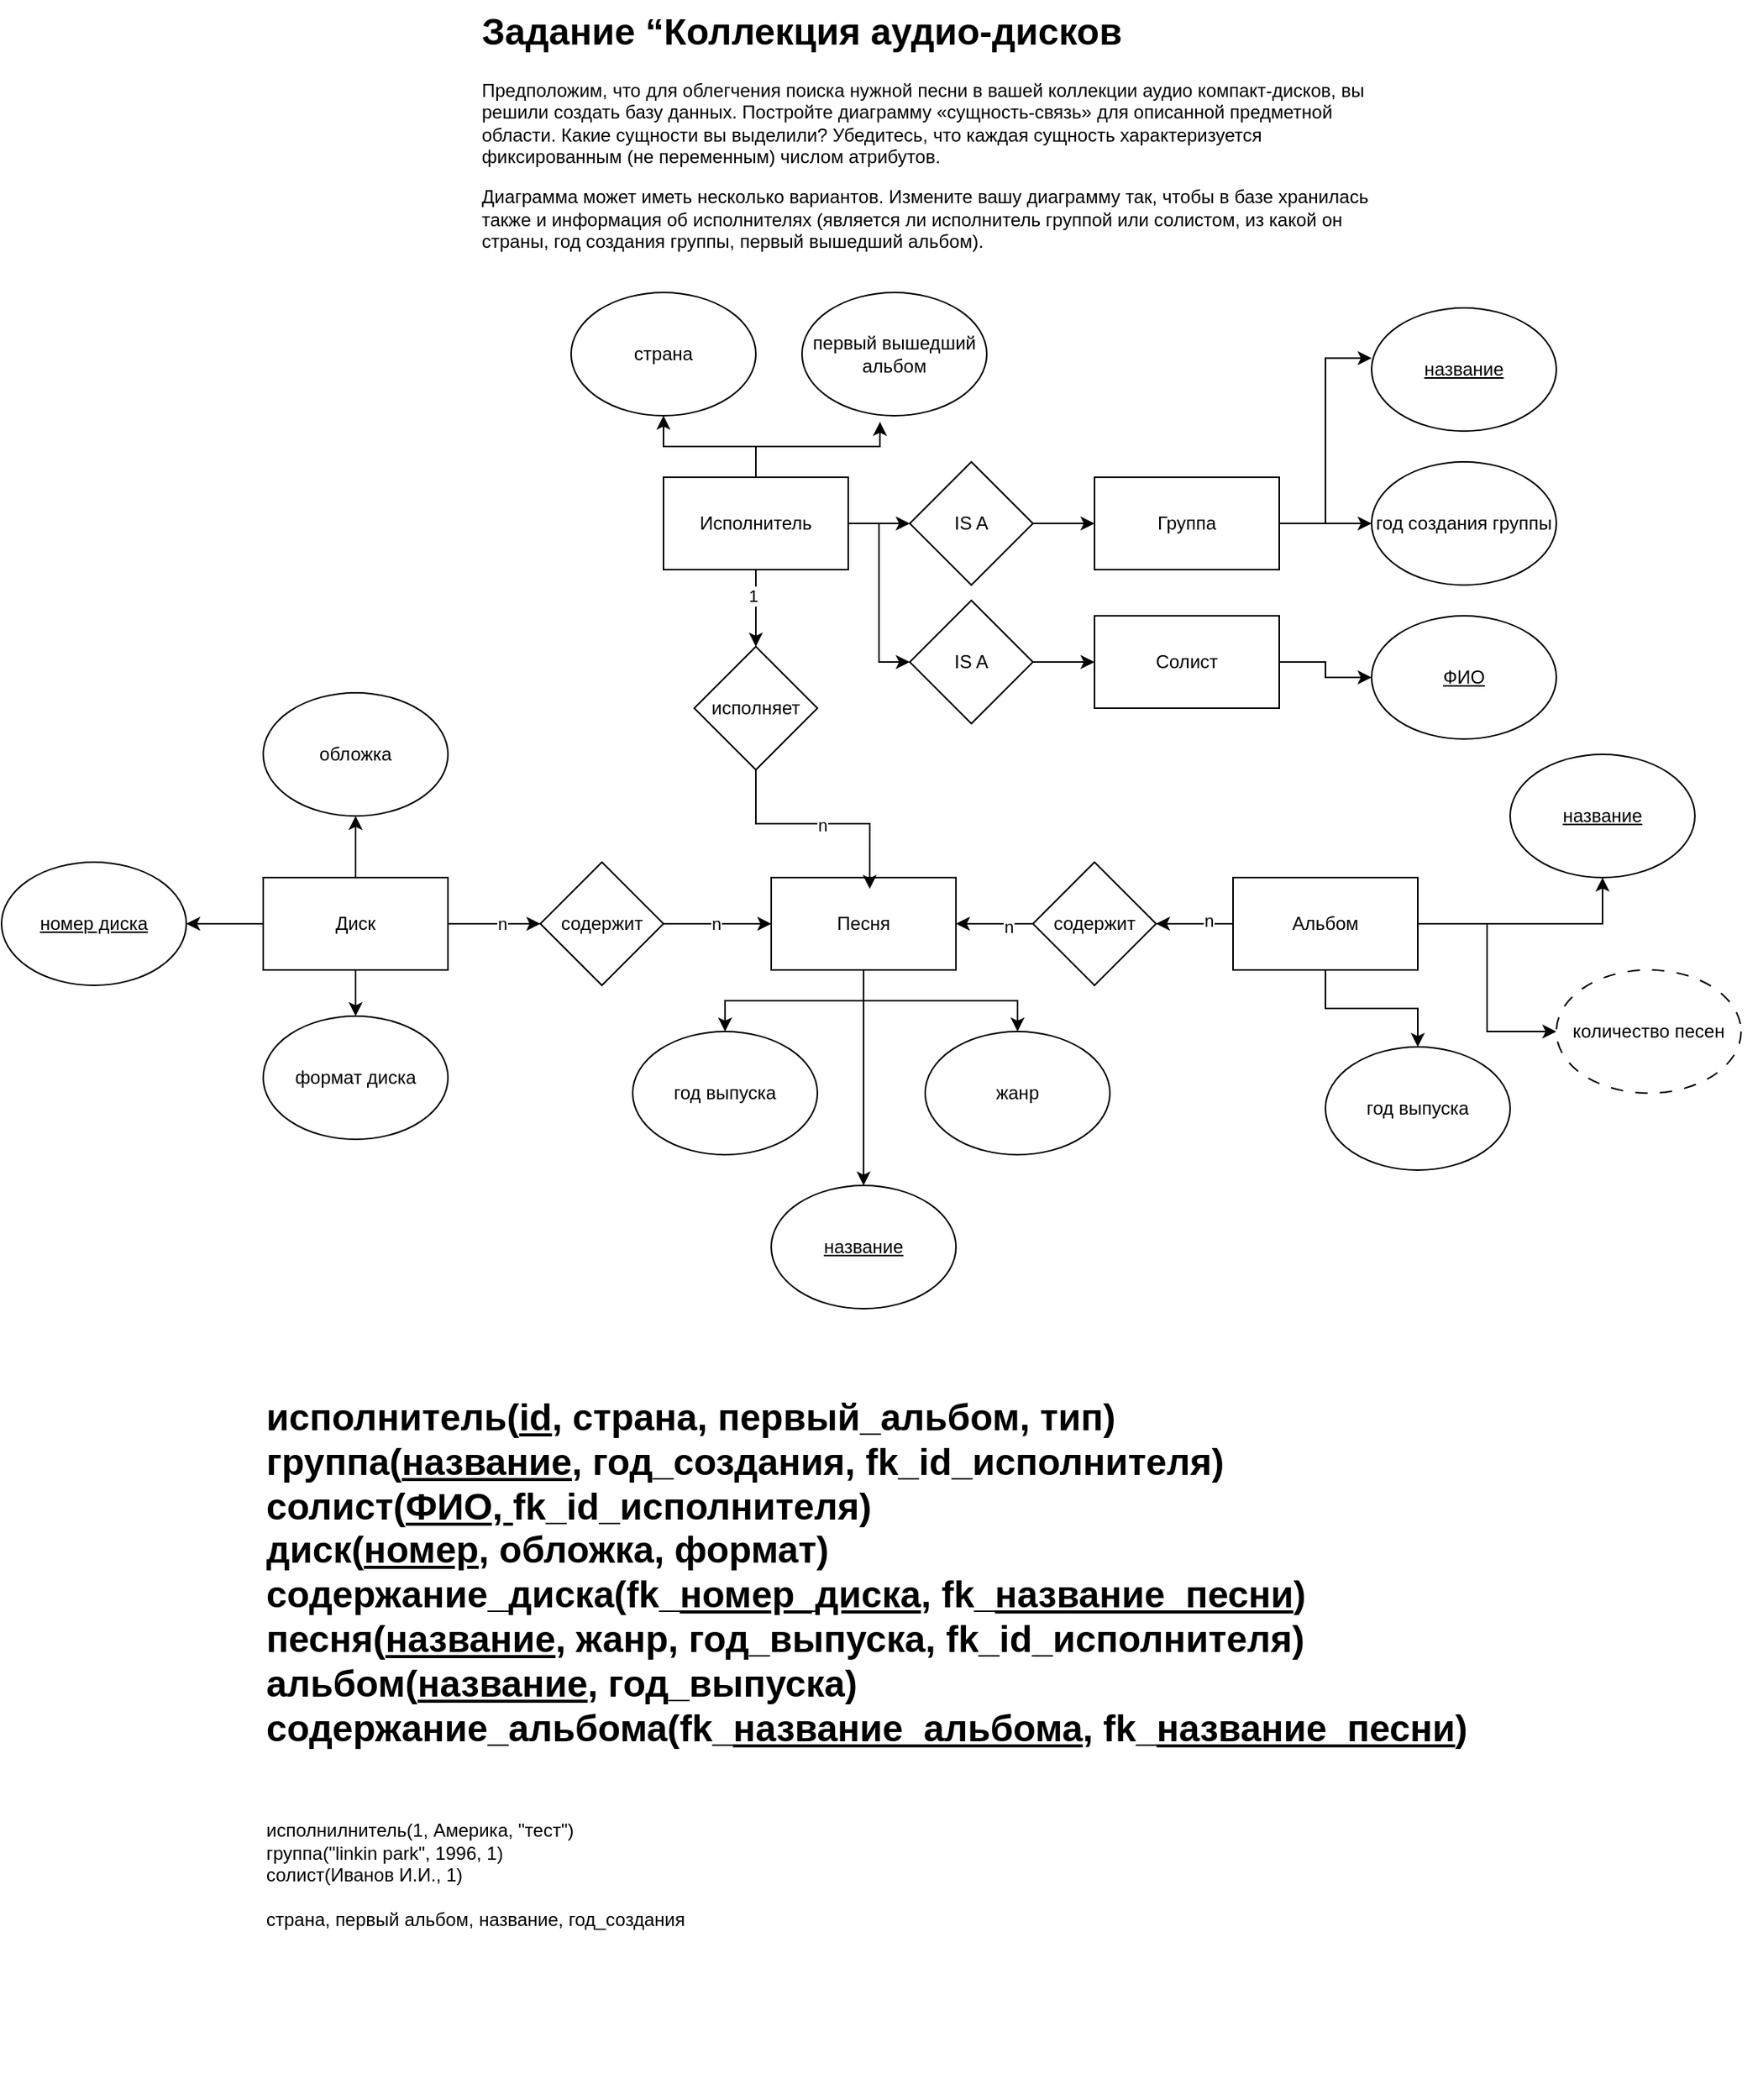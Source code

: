 <mxfile version="26.0.16">
  <diagram name="Page-1" id="TvUXMeZAz04OXAG5pnDE">
    <mxGraphModel grid="1" page="1" gridSize="10" guides="1" tooltips="1" connect="1" arrows="1" fold="1" pageScale="1" pageWidth="850" pageHeight="1100" math="0" shadow="0">
      <root>
        <mxCell id="0" />
        <mxCell id="1" parent="0" />
        <mxCell id="wYRyxxRTd6V0FQS9c5PF-1" value="&lt;h1 style=&quot;margin-top: 0px;&quot;&gt;Задание “Коллекция аудио-дисков&lt;/h1&gt;&lt;p&gt;&lt;span style=&quot;background-color: transparent; color: light-dark(rgb(0, 0, 0), rgb(255, 255, 255));&quot;&gt;Предположим, что для облегчения поиска нужной песни в вашей коллекции аудио компакт-дисков, вы решили создать базу данных. Постройте диаграмму «сущность-связь» для описанной предметной области. Какие сущности вы выделили? Убедитесь, что каждая сущность характеризуется фиксированным (не переменным) числом атрибутов.&lt;/span&gt;&lt;/p&gt;&lt;p&gt;Диаграмма может иметь несколько вариантов. Измените вашу диаграмму так, чтобы в базе хранилась также и информация об исполнителях (является ли исполнитель группой или солистом, из какой он страны, год создания группы, первый вышедший альбом).&lt;/p&gt;" style="text;html=1;whiteSpace=wrap;overflow=hidden;rounded=0;" vertex="1" parent="1">
          <mxGeometry x="-80" y="40" width="580" height="180" as="geometry" />
        </mxCell>
        <mxCell id="wYRyxxRTd6V0FQS9c5PF-7" style="edgeStyle=orthogonalEdgeStyle;rounded=0;orthogonalLoop=1;jettySize=auto;html=1;entryX=0;entryY=0.5;entryDx=0;entryDy=0;" edge="1" parent="1" source="wYRyxxRTd6V0FQS9c5PF-2" target="wYRyxxRTd6V0FQS9c5PF-5">
          <mxGeometry relative="1" as="geometry" />
        </mxCell>
        <mxCell id="wYRyxxRTd6V0FQS9c5PF-8" style="edgeStyle=orthogonalEdgeStyle;rounded=0;orthogonalLoop=1;jettySize=auto;html=1;entryX=0;entryY=0.5;entryDx=0;entryDy=0;" edge="1" parent="1" source="wYRyxxRTd6V0FQS9c5PF-2" target="wYRyxxRTd6V0FQS9c5PF-6">
          <mxGeometry relative="1" as="geometry" />
        </mxCell>
        <mxCell id="wYRyxxRTd6V0FQS9c5PF-14" style="edgeStyle=orthogonalEdgeStyle;rounded=0;orthogonalLoop=1;jettySize=auto;html=1;entryX=0.5;entryY=1;entryDx=0;entryDy=0;" edge="1" parent="1" source="wYRyxxRTd6V0FQS9c5PF-2" target="wYRyxxRTd6V0FQS9c5PF-12">
          <mxGeometry relative="1" as="geometry" />
        </mxCell>
        <mxCell id="wYRyxxRTd6V0FQS9c5PF-34" style="edgeStyle=orthogonalEdgeStyle;rounded=0;orthogonalLoop=1;jettySize=auto;html=1;entryX=0.5;entryY=0;entryDx=0;entryDy=0;" edge="1" parent="1" source="wYRyxxRTd6V0FQS9c5PF-2" target="wYRyxxRTd6V0FQS9c5PF-33">
          <mxGeometry relative="1" as="geometry">
            <Array as="points">
              <mxPoint x="100" y="430" />
              <mxPoint x="100" y="430" />
            </Array>
          </mxGeometry>
        </mxCell>
        <mxCell id="wYRyxxRTd6V0FQS9c5PF-36" value="1" style="edgeLabel;html=1;align=center;verticalAlign=middle;resizable=0;points=[];" connectable="0" vertex="1" parent="wYRyxxRTd6V0FQS9c5PF-34">
          <mxGeometry x="-0.32" y="-2" relative="1" as="geometry">
            <mxPoint as="offset" />
          </mxGeometry>
        </mxCell>
        <mxCell id="wYRyxxRTd6V0FQS9c5PF-2" value="Исполнитель" style="rounded=0;whiteSpace=wrap;html=1;" vertex="1" parent="1">
          <mxGeometry x="40" y="350" width="120" height="60" as="geometry" />
        </mxCell>
        <mxCell id="wYRyxxRTd6V0FQS9c5PF-16" style="edgeStyle=orthogonalEdgeStyle;rounded=0;orthogonalLoop=1;jettySize=auto;html=1;entryX=0;entryY=0.5;entryDx=0;entryDy=0;" edge="1" parent="1" source="wYRyxxRTd6V0FQS9c5PF-3" target="wYRyxxRTd6V0FQS9c5PF-11">
          <mxGeometry relative="1" as="geometry" />
        </mxCell>
        <mxCell id="wYRyxxRTd6V0FQS9c5PF-3" value="Группа" style="rounded=0;whiteSpace=wrap;html=1;" vertex="1" parent="1">
          <mxGeometry x="320" y="350" width="120" height="60" as="geometry" />
        </mxCell>
        <mxCell id="wYRyxxRTd6V0FQS9c5PF-18" style="edgeStyle=orthogonalEdgeStyle;rounded=0;orthogonalLoop=1;jettySize=auto;html=1;entryX=0;entryY=0.5;entryDx=0;entryDy=0;" edge="1" parent="1" source="wYRyxxRTd6V0FQS9c5PF-4" target="wYRyxxRTd6V0FQS9c5PF-17">
          <mxGeometry relative="1" as="geometry" />
        </mxCell>
        <mxCell id="wYRyxxRTd6V0FQS9c5PF-4" value="Солист" style="rounded=0;whiteSpace=wrap;html=1;" vertex="1" parent="1">
          <mxGeometry x="320" y="440" width="120" height="60" as="geometry" />
        </mxCell>
        <mxCell id="wYRyxxRTd6V0FQS9c5PF-10" style="edgeStyle=orthogonalEdgeStyle;rounded=0;orthogonalLoop=1;jettySize=auto;html=1;" edge="1" parent="1" source="wYRyxxRTd6V0FQS9c5PF-5" target="wYRyxxRTd6V0FQS9c5PF-3">
          <mxGeometry relative="1" as="geometry" />
        </mxCell>
        <mxCell id="wYRyxxRTd6V0FQS9c5PF-5" value="IS A" style="rhombus;whiteSpace=wrap;html=1;" vertex="1" parent="1">
          <mxGeometry x="200" y="340" width="80" height="80" as="geometry" />
        </mxCell>
        <mxCell id="wYRyxxRTd6V0FQS9c5PF-9" style="edgeStyle=orthogonalEdgeStyle;rounded=0;orthogonalLoop=1;jettySize=auto;html=1;entryX=0;entryY=0.5;entryDx=0;entryDy=0;" edge="1" parent="1" source="wYRyxxRTd6V0FQS9c5PF-6" target="wYRyxxRTd6V0FQS9c5PF-4">
          <mxGeometry relative="1" as="geometry" />
        </mxCell>
        <mxCell id="wYRyxxRTd6V0FQS9c5PF-6" value="IS A" style="rhombus;whiteSpace=wrap;html=1;" vertex="1" parent="1">
          <mxGeometry x="200" y="430" width="80" height="80" as="geometry" />
        </mxCell>
        <mxCell id="wYRyxxRTd6V0FQS9c5PF-11" value="год создания группы" style="ellipse;whiteSpace=wrap;html=1;" vertex="1" parent="1">
          <mxGeometry x="500" y="340" width="120" height="80" as="geometry" />
        </mxCell>
        <mxCell id="wYRyxxRTd6V0FQS9c5PF-12" value="страна" style="ellipse;whiteSpace=wrap;html=1;" vertex="1" parent="1">
          <mxGeometry x="-20" y="230" width="120" height="80" as="geometry" />
        </mxCell>
        <mxCell id="wYRyxxRTd6V0FQS9c5PF-13" value="первый вышедший альбом" style="ellipse;whiteSpace=wrap;html=1;" vertex="1" parent="1">
          <mxGeometry x="130" y="230" width="120" height="80" as="geometry" />
        </mxCell>
        <mxCell id="wYRyxxRTd6V0FQS9c5PF-15" style="edgeStyle=orthogonalEdgeStyle;rounded=0;orthogonalLoop=1;jettySize=auto;html=1;entryX=0.422;entryY=1.05;entryDx=0;entryDy=0;entryPerimeter=0;" edge="1" parent="1" source="wYRyxxRTd6V0FQS9c5PF-2" target="wYRyxxRTd6V0FQS9c5PF-13">
          <mxGeometry relative="1" as="geometry" />
        </mxCell>
        <mxCell id="wYRyxxRTd6V0FQS9c5PF-17" value="&lt;u&gt;ФИО&lt;/u&gt;" style="ellipse;whiteSpace=wrap;html=1;" vertex="1" parent="1">
          <mxGeometry x="500" y="440" width="120" height="80" as="geometry" />
        </mxCell>
        <mxCell id="wYRyxxRTd6V0FQS9c5PF-23" style="edgeStyle=orthogonalEdgeStyle;rounded=0;orthogonalLoop=1;jettySize=auto;html=1;entryX=0;entryY=0.5;entryDx=0;entryDy=0;" edge="1" parent="1" source="wYRyxxRTd6V0FQS9c5PF-19" target="wYRyxxRTd6V0FQS9c5PF-22">
          <mxGeometry relative="1" as="geometry" />
        </mxCell>
        <mxCell id="wYRyxxRTd6V0FQS9c5PF-25" value="n" style="edgeLabel;html=1;align=center;verticalAlign=middle;resizable=0;points=[];" connectable="0" vertex="1" parent="wYRyxxRTd6V0FQS9c5PF-23">
          <mxGeometry x="0.144" relative="1" as="geometry">
            <mxPoint as="offset" />
          </mxGeometry>
        </mxCell>
        <mxCell id="wYRyxxRTd6V0FQS9c5PF-51" style="edgeStyle=orthogonalEdgeStyle;rounded=0;orthogonalLoop=1;jettySize=auto;html=1;entryX=0.5;entryY=1;entryDx=0;entryDy=0;" edge="1" parent="1" source="wYRyxxRTd6V0FQS9c5PF-19" target="wYRyxxRTd6V0FQS9c5PF-41">
          <mxGeometry relative="1" as="geometry" />
        </mxCell>
        <mxCell id="wYRyxxRTd6V0FQS9c5PF-52" style="edgeStyle=orthogonalEdgeStyle;rounded=0;orthogonalLoop=1;jettySize=auto;html=1;entryX=1;entryY=0.5;entryDx=0;entryDy=0;" edge="1" parent="1" source="wYRyxxRTd6V0FQS9c5PF-19" target="wYRyxxRTd6V0FQS9c5PF-42">
          <mxGeometry relative="1" as="geometry" />
        </mxCell>
        <mxCell id="wYRyxxRTd6V0FQS9c5PF-53" style="edgeStyle=orthogonalEdgeStyle;rounded=0;orthogonalLoop=1;jettySize=auto;html=1;" edge="1" parent="1" source="wYRyxxRTd6V0FQS9c5PF-19" target="wYRyxxRTd6V0FQS9c5PF-43">
          <mxGeometry relative="1" as="geometry" />
        </mxCell>
        <mxCell id="wYRyxxRTd6V0FQS9c5PF-19" value="Диск" style="rounded=0;whiteSpace=wrap;html=1;" vertex="1" parent="1">
          <mxGeometry x="-220" y="610" width="120" height="60" as="geometry" />
        </mxCell>
        <mxCell id="wYRyxxRTd6V0FQS9c5PF-54" style="edgeStyle=orthogonalEdgeStyle;rounded=0;orthogonalLoop=1;jettySize=auto;html=1;entryX=0.5;entryY=0;entryDx=0;entryDy=0;" edge="1" parent="1" source="wYRyxxRTd6V0FQS9c5PF-20" target="wYRyxxRTd6V0FQS9c5PF-44">
          <mxGeometry relative="1" as="geometry" />
        </mxCell>
        <mxCell id="wYRyxxRTd6V0FQS9c5PF-55" style="edgeStyle=orthogonalEdgeStyle;rounded=0;orthogonalLoop=1;jettySize=auto;html=1;entryX=0.5;entryY=0;entryDx=0;entryDy=0;" edge="1" parent="1" source="wYRyxxRTd6V0FQS9c5PF-20" target="wYRyxxRTd6V0FQS9c5PF-45">
          <mxGeometry relative="1" as="geometry" />
        </mxCell>
        <mxCell id="wYRyxxRTd6V0FQS9c5PF-56" style="edgeStyle=orthogonalEdgeStyle;rounded=0;orthogonalLoop=1;jettySize=auto;html=1;" edge="1" parent="1" source="wYRyxxRTd6V0FQS9c5PF-20" target="wYRyxxRTd6V0FQS9c5PF-50">
          <mxGeometry relative="1" as="geometry" />
        </mxCell>
        <mxCell id="wYRyxxRTd6V0FQS9c5PF-20" value="Песня" style="rounded=0;whiteSpace=wrap;html=1;" vertex="1" parent="1">
          <mxGeometry x="110" y="610" width="120" height="60" as="geometry" />
        </mxCell>
        <mxCell id="wYRyxxRTd6V0FQS9c5PF-28" style="edgeStyle=orthogonalEdgeStyle;rounded=0;orthogonalLoop=1;jettySize=auto;html=1;entryX=1;entryY=0.5;entryDx=0;entryDy=0;" edge="1" parent="1" source="wYRyxxRTd6V0FQS9c5PF-21" target="wYRyxxRTd6V0FQS9c5PF-27">
          <mxGeometry relative="1" as="geometry" />
        </mxCell>
        <mxCell id="wYRyxxRTd6V0FQS9c5PF-31" value="n" style="edgeLabel;html=1;align=center;verticalAlign=middle;resizable=0;points=[];" connectable="0" vertex="1" parent="wYRyxxRTd6V0FQS9c5PF-28">
          <mxGeometry x="-0.333" y="-2" relative="1" as="geometry">
            <mxPoint as="offset" />
          </mxGeometry>
        </mxCell>
        <mxCell id="wYRyxxRTd6V0FQS9c5PF-57" style="edgeStyle=orthogonalEdgeStyle;rounded=0;orthogonalLoop=1;jettySize=auto;html=1;entryX=0.5;entryY=0;entryDx=0;entryDy=0;" edge="1" parent="1" source="wYRyxxRTd6V0FQS9c5PF-21" target="wYRyxxRTd6V0FQS9c5PF-46">
          <mxGeometry relative="1" as="geometry" />
        </mxCell>
        <mxCell id="wYRyxxRTd6V0FQS9c5PF-58" style="edgeStyle=orthogonalEdgeStyle;rounded=0;orthogonalLoop=1;jettySize=auto;html=1;entryX=0;entryY=0.5;entryDx=0;entryDy=0;" edge="1" parent="1" source="wYRyxxRTd6V0FQS9c5PF-21" target="wYRyxxRTd6V0FQS9c5PF-47">
          <mxGeometry relative="1" as="geometry" />
        </mxCell>
        <mxCell id="wYRyxxRTd6V0FQS9c5PF-59" style="edgeStyle=orthogonalEdgeStyle;rounded=0;orthogonalLoop=1;jettySize=auto;html=1;entryX=0.5;entryY=1;entryDx=0;entryDy=0;" edge="1" parent="1" source="wYRyxxRTd6V0FQS9c5PF-21" target="wYRyxxRTd6V0FQS9c5PF-48">
          <mxGeometry relative="1" as="geometry" />
        </mxCell>
        <mxCell id="wYRyxxRTd6V0FQS9c5PF-21" value="Альбом" style="rounded=0;whiteSpace=wrap;html=1;" vertex="1" parent="1">
          <mxGeometry x="410" y="610" width="120" height="60" as="geometry" />
        </mxCell>
        <mxCell id="wYRyxxRTd6V0FQS9c5PF-24" style="edgeStyle=orthogonalEdgeStyle;rounded=0;orthogonalLoop=1;jettySize=auto;html=1;entryX=0;entryY=0.5;entryDx=0;entryDy=0;" edge="1" parent="1" source="wYRyxxRTd6V0FQS9c5PF-22" target="wYRyxxRTd6V0FQS9c5PF-20">
          <mxGeometry relative="1" as="geometry" />
        </mxCell>
        <mxCell id="wYRyxxRTd6V0FQS9c5PF-26" value="n" style="edgeLabel;html=1;align=center;verticalAlign=middle;resizable=0;points=[];" connectable="0" vertex="1" parent="wYRyxxRTd6V0FQS9c5PF-24">
          <mxGeometry x="-0.048" relative="1" as="geometry">
            <mxPoint as="offset" />
          </mxGeometry>
        </mxCell>
        <mxCell id="wYRyxxRTd6V0FQS9c5PF-22" value="содержит" style="rhombus;whiteSpace=wrap;html=1;" vertex="1" parent="1">
          <mxGeometry x="-40" y="600" width="80" height="80" as="geometry" />
        </mxCell>
        <mxCell id="wYRyxxRTd6V0FQS9c5PF-29" style="edgeStyle=orthogonalEdgeStyle;rounded=0;orthogonalLoop=1;jettySize=auto;html=1;entryX=1;entryY=0.5;entryDx=0;entryDy=0;" edge="1" parent="1" source="wYRyxxRTd6V0FQS9c5PF-27" target="wYRyxxRTd6V0FQS9c5PF-20">
          <mxGeometry relative="1" as="geometry" />
        </mxCell>
        <mxCell id="wYRyxxRTd6V0FQS9c5PF-30" value="n" style="edgeLabel;html=1;align=center;verticalAlign=middle;resizable=0;points=[];" connectable="0" vertex="1" parent="wYRyxxRTd6V0FQS9c5PF-29">
          <mxGeometry x="-0.333" y="2" relative="1" as="geometry">
            <mxPoint as="offset" />
          </mxGeometry>
        </mxCell>
        <mxCell id="wYRyxxRTd6V0FQS9c5PF-27" value="содержит" style="rhombus;whiteSpace=wrap;html=1;" vertex="1" parent="1">
          <mxGeometry x="280" y="600" width="80" height="80" as="geometry" />
        </mxCell>
        <mxCell id="wYRyxxRTd6V0FQS9c5PF-33" value="исполняет" style="rhombus;whiteSpace=wrap;html=1;" vertex="1" parent="1">
          <mxGeometry x="60" y="460" width="80" height="80" as="geometry" />
        </mxCell>
        <mxCell id="wYRyxxRTd6V0FQS9c5PF-35" style="edgeStyle=orthogonalEdgeStyle;rounded=0;orthogonalLoop=1;jettySize=auto;html=1;entryX=0.533;entryY=0.122;entryDx=0;entryDy=0;entryPerimeter=0;" edge="1" parent="1" source="wYRyxxRTd6V0FQS9c5PF-33" target="wYRyxxRTd6V0FQS9c5PF-20">
          <mxGeometry relative="1" as="geometry" />
        </mxCell>
        <mxCell id="wYRyxxRTd6V0FQS9c5PF-40" value="n" style="edgeLabel;html=1;align=center;verticalAlign=middle;resizable=0;points=[];" connectable="0" vertex="1" parent="wYRyxxRTd6V0FQS9c5PF-35">
          <mxGeometry x="0.022" y="-1" relative="1" as="geometry">
            <mxPoint as="offset" />
          </mxGeometry>
        </mxCell>
        <mxCell id="wYRyxxRTd6V0FQS9c5PF-41" value="обложка" style="ellipse;whiteSpace=wrap;html=1;" vertex="1" parent="1">
          <mxGeometry x="-220" y="490" width="120" height="80" as="geometry" />
        </mxCell>
        <mxCell id="wYRyxxRTd6V0FQS9c5PF-42" value="&lt;u&gt;номер диска&lt;/u&gt;" style="ellipse;whiteSpace=wrap;html=1;" vertex="1" parent="1">
          <mxGeometry x="-390" y="600" width="120" height="80" as="geometry" />
        </mxCell>
        <mxCell id="wYRyxxRTd6V0FQS9c5PF-43" value="формат диска" style="ellipse;whiteSpace=wrap;html=1;" vertex="1" parent="1">
          <mxGeometry x="-220" y="700" width="120" height="80" as="geometry" />
        </mxCell>
        <mxCell id="wYRyxxRTd6V0FQS9c5PF-44" value="год выпуска" style="ellipse;whiteSpace=wrap;html=1;" vertex="1" parent="1">
          <mxGeometry x="20" y="710" width="120" height="80" as="geometry" />
        </mxCell>
        <mxCell id="wYRyxxRTd6V0FQS9c5PF-45" value="жанр" style="ellipse;whiteSpace=wrap;html=1;" vertex="1" parent="1">
          <mxGeometry x="210" y="710" width="120" height="80" as="geometry" />
        </mxCell>
        <mxCell id="wYRyxxRTd6V0FQS9c5PF-46" value="год выпуска" style="ellipse;whiteSpace=wrap;html=1;" vertex="1" parent="1">
          <mxGeometry x="470" y="720" width="120" height="80" as="geometry" />
        </mxCell>
        <mxCell id="wYRyxxRTd6V0FQS9c5PF-47" value="количество песен" style="ellipse;whiteSpace=wrap;html=1;dashed=1;dashPattern=8 8;" vertex="1" parent="1">
          <mxGeometry x="620" y="670" width="120" height="80" as="geometry" />
        </mxCell>
        <mxCell id="wYRyxxRTd6V0FQS9c5PF-48" value="&lt;u&gt;название&lt;/u&gt;" style="ellipse;whiteSpace=wrap;html=1;" vertex="1" parent="1">
          <mxGeometry x="590" y="530" width="120" height="80" as="geometry" />
        </mxCell>
        <mxCell id="wYRyxxRTd6V0FQS9c5PF-50" value="&lt;u&gt;название&lt;/u&gt;" style="ellipse;whiteSpace=wrap;html=1;" vertex="1" parent="1">
          <mxGeometry x="110" y="810" width="120" height="80" as="geometry" />
        </mxCell>
        <mxCell id="wYRyxxRTd6V0FQS9c5PF-61" value="&lt;u&gt;название&lt;/u&gt;" style="ellipse;whiteSpace=wrap;html=1;" vertex="1" parent="1">
          <mxGeometry x="500" y="240" width="120" height="80" as="geometry" />
        </mxCell>
        <mxCell id="wYRyxxRTd6V0FQS9c5PF-62" style="edgeStyle=orthogonalEdgeStyle;rounded=0;orthogonalLoop=1;jettySize=auto;html=1;entryX=0;entryY=0.408;entryDx=0;entryDy=0;entryPerimeter=0;" edge="1" parent="1" source="wYRyxxRTd6V0FQS9c5PF-3" target="wYRyxxRTd6V0FQS9c5PF-61">
          <mxGeometry relative="1" as="geometry" />
        </mxCell>
        <mxCell id="wYRyxxRTd6V0FQS9c5PF-63" value="&lt;h1 style=&quot;margin-top: 0px;&quot;&gt;исполнитель(&lt;u&gt;id&lt;/u&gt;, страна, первый_альбом, тип)&lt;br&gt;группа(&lt;u&gt;название&lt;/u&gt;, год_создания, fk_id_исполнителя)&lt;br&gt;солист(&lt;u&gt;ФИО, &lt;/u&gt;fk_id_исполнителя)&lt;br&gt;диск(&lt;u&gt;номер&lt;/u&gt;, обложка, формат)&lt;br&gt;содержание_диска(fk_&lt;u&gt;номер_диска&lt;/u&gt;, fk_&lt;u&gt;название_песни&lt;/u&gt;)&lt;br&gt;песня(&lt;u&gt;название&lt;/u&gt;, жанр, год_выпуска, fk_id_исполнителя)&lt;br&gt;альбом(&lt;u&gt;название&lt;/u&gt;, год_выпуска)&lt;br&gt;содержание_альбома(fk_&lt;u&gt;название_альбома&lt;/u&gt;, fk_&lt;u&gt;название_песни&lt;/u&gt;)&lt;br&gt;&lt;br&gt;&lt;/h1&gt;&lt;div&gt;исполнилнитель(1, Америка, &quot;тест&quot;)&lt;/div&gt;&lt;div&gt;группа(&quot;linkin park&quot;, 1996, 1)&lt;/div&gt;&lt;div&gt;солист(Иванов И.И., 1)&lt;/div&gt;&lt;div&gt;&lt;br&gt;&lt;/div&gt;&lt;div&gt;страна, первый альбом, название, год_создания&lt;/div&gt;" style="text;html=1;whiteSpace=wrap;overflow=hidden;rounded=0;" vertex="1" parent="1">
          <mxGeometry x="-220" y="940" width="970" height="460" as="geometry" />
        </mxCell>
      </root>
    </mxGraphModel>
  </diagram>
</mxfile>
